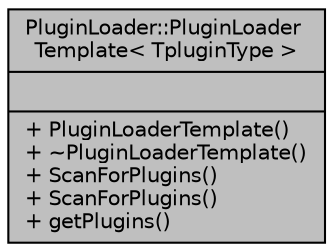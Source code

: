 digraph "PluginLoader::PluginLoaderTemplate&lt; TpluginType &gt;"
{
 // INTERACTIVE_SVG=YES
 // LATEX_PDF_SIZE
  edge [fontname="Helvetica",fontsize="10",labelfontname="Helvetica",labelfontsize="10"];
  node [fontname="Helvetica",fontsize="10",shape=record];
  Node1 [label="{PluginLoader::PluginLoader\lTemplate\< TpluginType \>\n||+ PluginLoaderTemplate()\l+ ~PluginLoaderTemplate()\l+ ScanForPlugins()\l+ ScanForPlugins()\l+ getPlugins()\l}",height=0.2,width=0.4,color="black", fillcolor="grey75", style="filled", fontcolor="black",tooltip="Class that loads the plugins we want for the desired area."];
}
